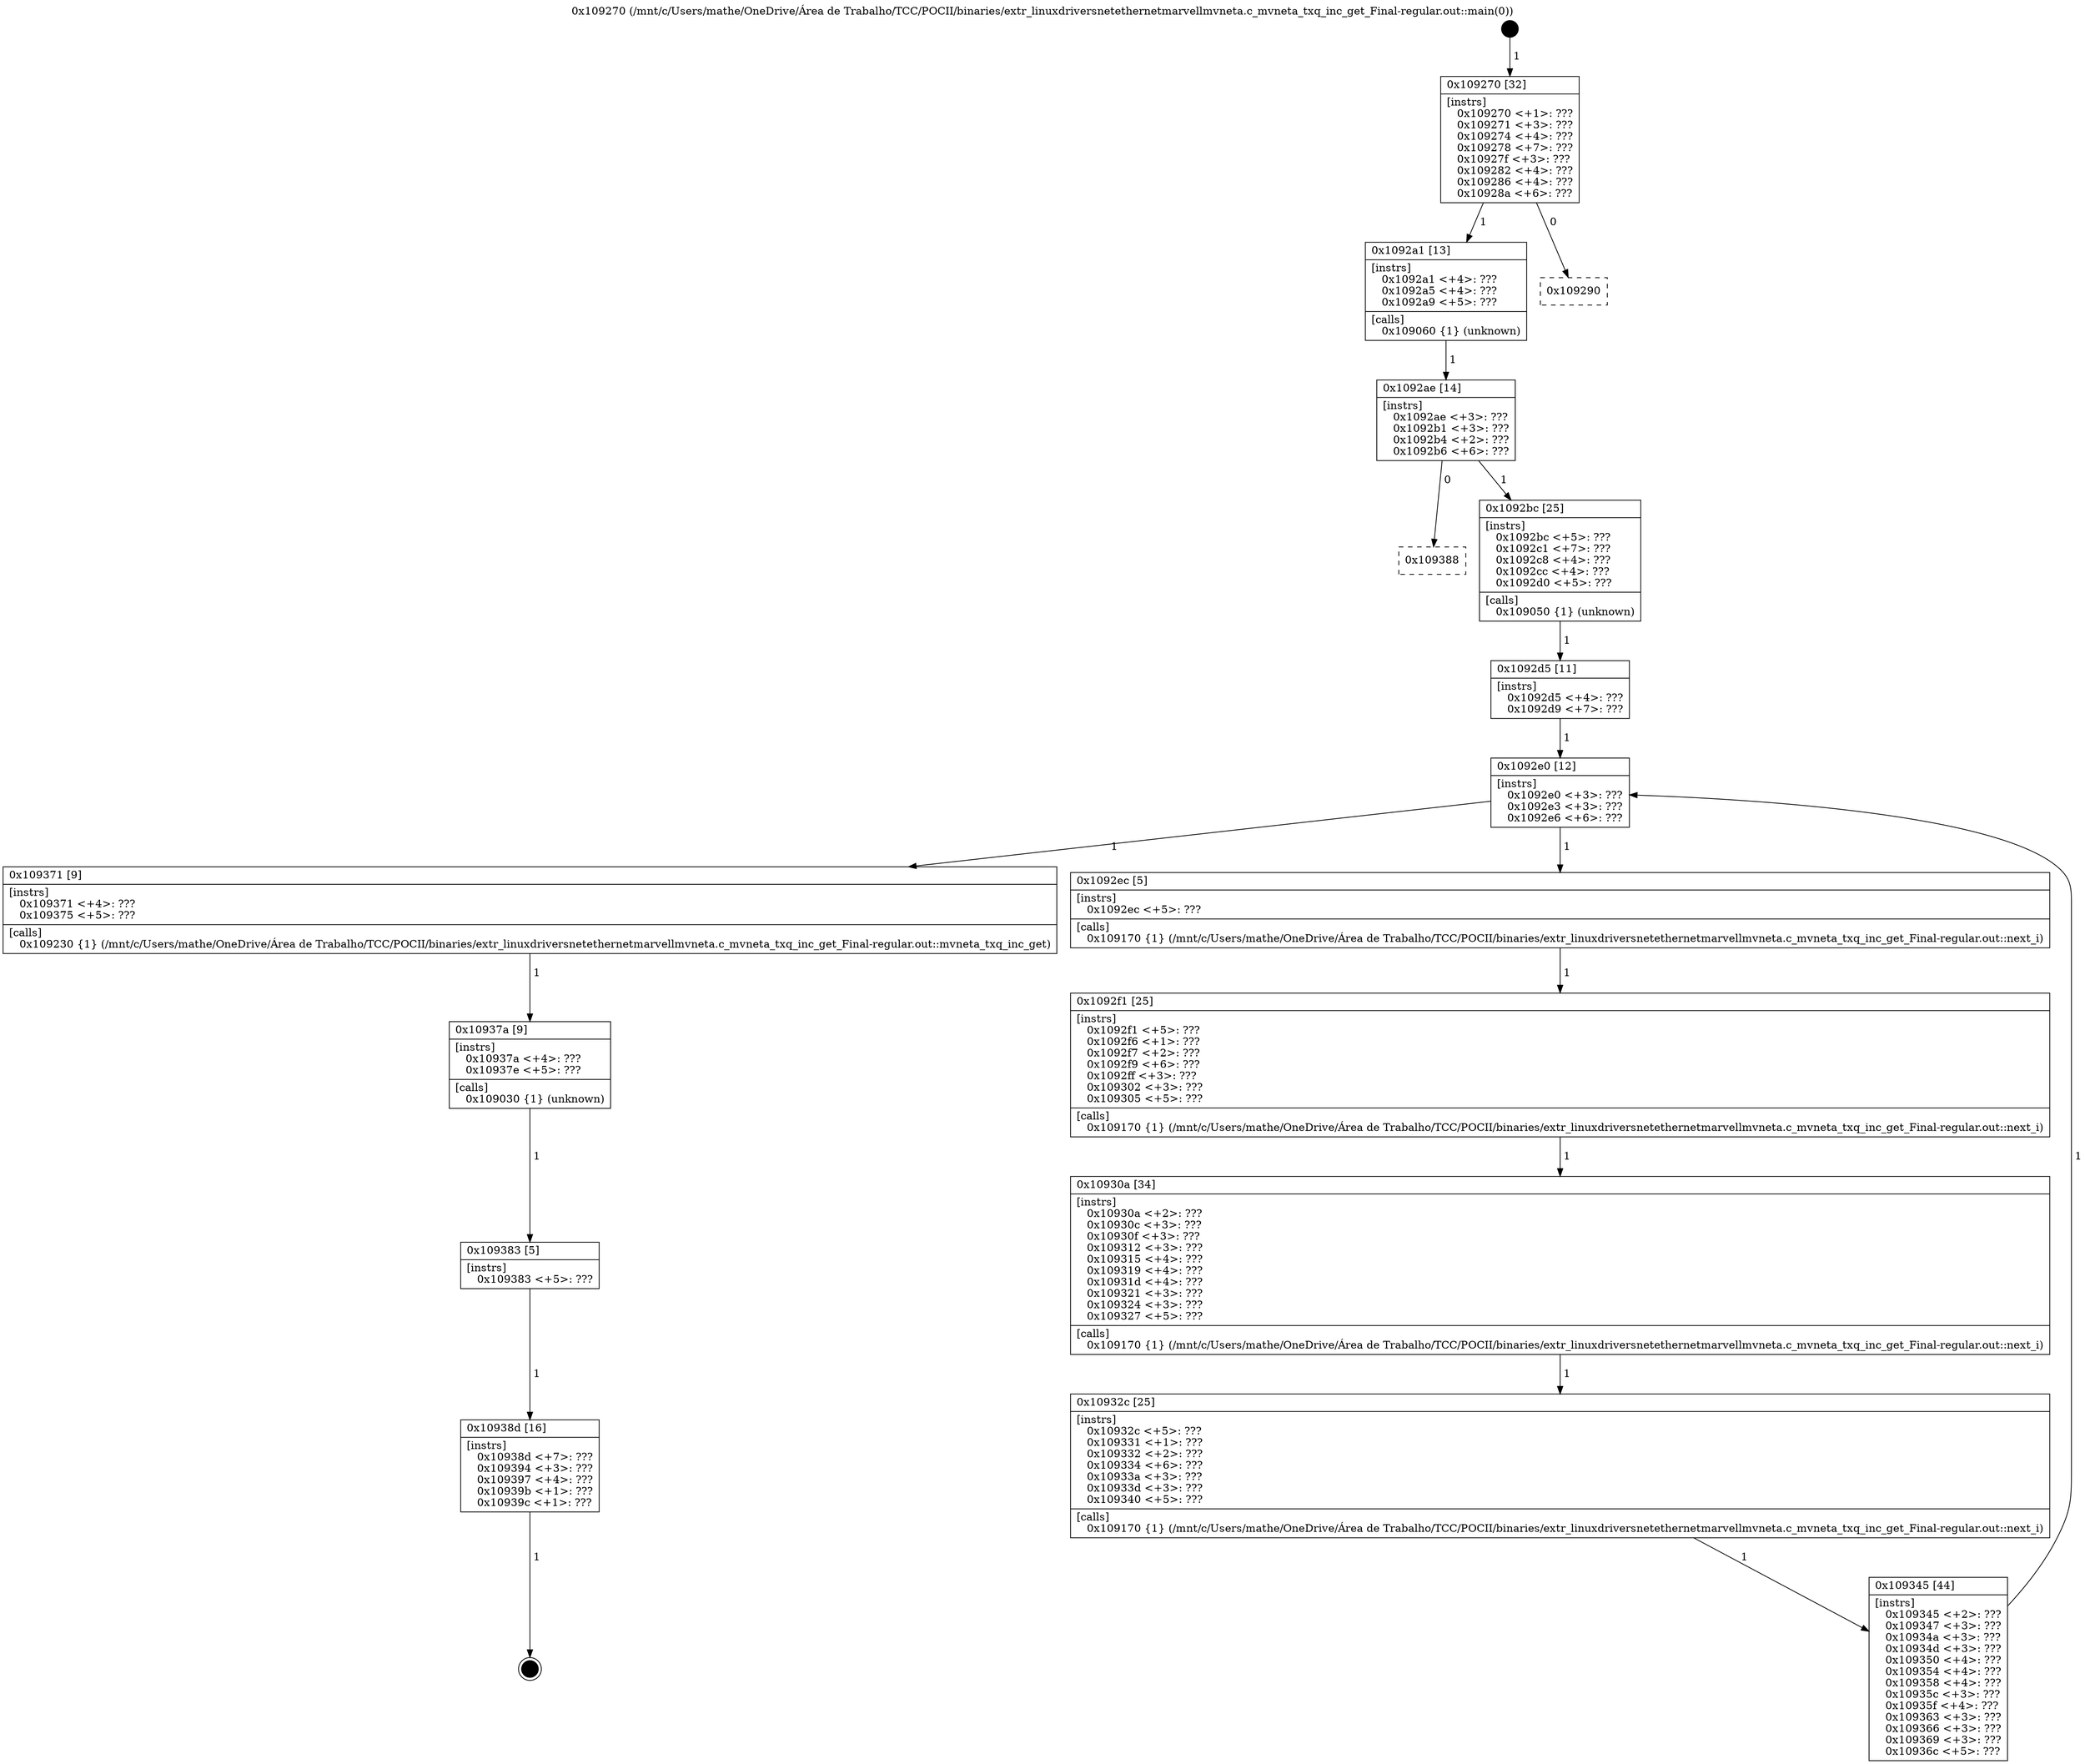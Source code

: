 digraph "0x109270" {
  label = "0x109270 (/mnt/c/Users/mathe/OneDrive/Área de Trabalho/TCC/POCII/binaries/extr_linuxdriversnetethernetmarvellmvneta.c_mvneta_txq_inc_get_Final-regular.out::main(0))"
  labelloc = "t"
  node[shape=record]

  Entry [label="",width=0.3,height=0.3,shape=circle,fillcolor=black,style=filled]
  "0x109270" [label="{
     0x109270 [32]\l
     | [instrs]\l
     &nbsp;&nbsp;0x109270 \<+1\>: ???\l
     &nbsp;&nbsp;0x109271 \<+3\>: ???\l
     &nbsp;&nbsp;0x109274 \<+4\>: ???\l
     &nbsp;&nbsp;0x109278 \<+7\>: ???\l
     &nbsp;&nbsp;0x10927f \<+3\>: ???\l
     &nbsp;&nbsp;0x109282 \<+4\>: ???\l
     &nbsp;&nbsp;0x109286 \<+4\>: ???\l
     &nbsp;&nbsp;0x10928a \<+6\>: ???\l
  }"]
  "0x1092a1" [label="{
     0x1092a1 [13]\l
     | [instrs]\l
     &nbsp;&nbsp;0x1092a1 \<+4\>: ???\l
     &nbsp;&nbsp;0x1092a5 \<+4\>: ???\l
     &nbsp;&nbsp;0x1092a9 \<+5\>: ???\l
     | [calls]\l
     &nbsp;&nbsp;0x109060 \{1\} (unknown)\l
  }"]
  "0x109290" [label="{
     0x109290\l
  }", style=dashed]
  "0x1092ae" [label="{
     0x1092ae [14]\l
     | [instrs]\l
     &nbsp;&nbsp;0x1092ae \<+3\>: ???\l
     &nbsp;&nbsp;0x1092b1 \<+3\>: ???\l
     &nbsp;&nbsp;0x1092b4 \<+2\>: ???\l
     &nbsp;&nbsp;0x1092b6 \<+6\>: ???\l
  }"]
  "0x109388" [label="{
     0x109388\l
  }", style=dashed]
  "0x1092bc" [label="{
     0x1092bc [25]\l
     | [instrs]\l
     &nbsp;&nbsp;0x1092bc \<+5\>: ???\l
     &nbsp;&nbsp;0x1092c1 \<+7\>: ???\l
     &nbsp;&nbsp;0x1092c8 \<+4\>: ???\l
     &nbsp;&nbsp;0x1092cc \<+4\>: ???\l
     &nbsp;&nbsp;0x1092d0 \<+5\>: ???\l
     | [calls]\l
     &nbsp;&nbsp;0x109050 \{1\} (unknown)\l
  }"]
  Exit [label="",width=0.3,height=0.3,shape=circle,fillcolor=black,style=filled,peripheries=2]
  "0x1092e0" [label="{
     0x1092e0 [12]\l
     | [instrs]\l
     &nbsp;&nbsp;0x1092e0 \<+3\>: ???\l
     &nbsp;&nbsp;0x1092e3 \<+3\>: ???\l
     &nbsp;&nbsp;0x1092e6 \<+6\>: ???\l
  }"]
  "0x109371" [label="{
     0x109371 [9]\l
     | [instrs]\l
     &nbsp;&nbsp;0x109371 \<+4\>: ???\l
     &nbsp;&nbsp;0x109375 \<+5\>: ???\l
     | [calls]\l
     &nbsp;&nbsp;0x109230 \{1\} (/mnt/c/Users/mathe/OneDrive/Área de Trabalho/TCC/POCII/binaries/extr_linuxdriversnetethernetmarvellmvneta.c_mvneta_txq_inc_get_Final-regular.out::mvneta_txq_inc_get)\l
  }"]
  "0x1092ec" [label="{
     0x1092ec [5]\l
     | [instrs]\l
     &nbsp;&nbsp;0x1092ec \<+5\>: ???\l
     | [calls]\l
     &nbsp;&nbsp;0x109170 \{1\} (/mnt/c/Users/mathe/OneDrive/Área de Trabalho/TCC/POCII/binaries/extr_linuxdriversnetethernetmarvellmvneta.c_mvneta_txq_inc_get_Final-regular.out::next_i)\l
  }"]
  "0x1092f1" [label="{
     0x1092f1 [25]\l
     | [instrs]\l
     &nbsp;&nbsp;0x1092f1 \<+5\>: ???\l
     &nbsp;&nbsp;0x1092f6 \<+1\>: ???\l
     &nbsp;&nbsp;0x1092f7 \<+2\>: ???\l
     &nbsp;&nbsp;0x1092f9 \<+6\>: ???\l
     &nbsp;&nbsp;0x1092ff \<+3\>: ???\l
     &nbsp;&nbsp;0x109302 \<+3\>: ???\l
     &nbsp;&nbsp;0x109305 \<+5\>: ???\l
     | [calls]\l
     &nbsp;&nbsp;0x109170 \{1\} (/mnt/c/Users/mathe/OneDrive/Área de Trabalho/TCC/POCII/binaries/extr_linuxdriversnetethernetmarvellmvneta.c_mvneta_txq_inc_get_Final-regular.out::next_i)\l
  }"]
  "0x10930a" [label="{
     0x10930a [34]\l
     | [instrs]\l
     &nbsp;&nbsp;0x10930a \<+2\>: ???\l
     &nbsp;&nbsp;0x10930c \<+3\>: ???\l
     &nbsp;&nbsp;0x10930f \<+3\>: ???\l
     &nbsp;&nbsp;0x109312 \<+3\>: ???\l
     &nbsp;&nbsp;0x109315 \<+4\>: ???\l
     &nbsp;&nbsp;0x109319 \<+4\>: ???\l
     &nbsp;&nbsp;0x10931d \<+4\>: ???\l
     &nbsp;&nbsp;0x109321 \<+3\>: ???\l
     &nbsp;&nbsp;0x109324 \<+3\>: ???\l
     &nbsp;&nbsp;0x109327 \<+5\>: ???\l
     | [calls]\l
     &nbsp;&nbsp;0x109170 \{1\} (/mnt/c/Users/mathe/OneDrive/Área de Trabalho/TCC/POCII/binaries/extr_linuxdriversnetethernetmarvellmvneta.c_mvneta_txq_inc_get_Final-regular.out::next_i)\l
  }"]
  "0x10932c" [label="{
     0x10932c [25]\l
     | [instrs]\l
     &nbsp;&nbsp;0x10932c \<+5\>: ???\l
     &nbsp;&nbsp;0x109331 \<+1\>: ???\l
     &nbsp;&nbsp;0x109332 \<+2\>: ???\l
     &nbsp;&nbsp;0x109334 \<+6\>: ???\l
     &nbsp;&nbsp;0x10933a \<+3\>: ???\l
     &nbsp;&nbsp;0x10933d \<+3\>: ???\l
     &nbsp;&nbsp;0x109340 \<+5\>: ???\l
     | [calls]\l
     &nbsp;&nbsp;0x109170 \{1\} (/mnt/c/Users/mathe/OneDrive/Área de Trabalho/TCC/POCII/binaries/extr_linuxdriversnetethernetmarvellmvneta.c_mvneta_txq_inc_get_Final-regular.out::next_i)\l
  }"]
  "0x109345" [label="{
     0x109345 [44]\l
     | [instrs]\l
     &nbsp;&nbsp;0x109345 \<+2\>: ???\l
     &nbsp;&nbsp;0x109347 \<+3\>: ???\l
     &nbsp;&nbsp;0x10934a \<+3\>: ???\l
     &nbsp;&nbsp;0x10934d \<+3\>: ???\l
     &nbsp;&nbsp;0x109350 \<+4\>: ???\l
     &nbsp;&nbsp;0x109354 \<+4\>: ???\l
     &nbsp;&nbsp;0x109358 \<+4\>: ???\l
     &nbsp;&nbsp;0x10935c \<+3\>: ???\l
     &nbsp;&nbsp;0x10935f \<+4\>: ???\l
     &nbsp;&nbsp;0x109363 \<+3\>: ???\l
     &nbsp;&nbsp;0x109366 \<+3\>: ???\l
     &nbsp;&nbsp;0x109369 \<+3\>: ???\l
     &nbsp;&nbsp;0x10936c \<+5\>: ???\l
  }"]
  "0x1092d5" [label="{
     0x1092d5 [11]\l
     | [instrs]\l
     &nbsp;&nbsp;0x1092d5 \<+4\>: ???\l
     &nbsp;&nbsp;0x1092d9 \<+7\>: ???\l
  }"]
  "0x10937a" [label="{
     0x10937a [9]\l
     | [instrs]\l
     &nbsp;&nbsp;0x10937a \<+4\>: ???\l
     &nbsp;&nbsp;0x10937e \<+5\>: ???\l
     | [calls]\l
     &nbsp;&nbsp;0x109030 \{1\} (unknown)\l
  }"]
  "0x109383" [label="{
     0x109383 [5]\l
     | [instrs]\l
     &nbsp;&nbsp;0x109383 \<+5\>: ???\l
  }"]
  "0x10938d" [label="{
     0x10938d [16]\l
     | [instrs]\l
     &nbsp;&nbsp;0x10938d \<+7\>: ???\l
     &nbsp;&nbsp;0x109394 \<+3\>: ???\l
     &nbsp;&nbsp;0x109397 \<+4\>: ???\l
     &nbsp;&nbsp;0x10939b \<+1\>: ???\l
     &nbsp;&nbsp;0x10939c \<+1\>: ???\l
  }"]
  Entry -> "0x109270" [label=" 1"]
  "0x109270" -> "0x1092a1" [label=" 1"]
  "0x109270" -> "0x109290" [label=" 0"]
  "0x1092a1" -> "0x1092ae" [label=" 1"]
  "0x1092ae" -> "0x109388" [label=" 0"]
  "0x1092ae" -> "0x1092bc" [label=" 1"]
  "0x10938d" -> Exit [label=" 1"]
  "0x1092bc" -> "0x1092d5" [label=" 1"]
  "0x1092e0" -> "0x109371" [label=" 1"]
  "0x1092e0" -> "0x1092ec" [label=" 1"]
  "0x1092ec" -> "0x1092f1" [label=" 1"]
  "0x1092f1" -> "0x10930a" [label=" 1"]
  "0x10930a" -> "0x10932c" [label=" 1"]
  "0x10932c" -> "0x109345" [label=" 1"]
  "0x1092d5" -> "0x1092e0" [label=" 1"]
  "0x109345" -> "0x1092e0" [label=" 1"]
  "0x109371" -> "0x10937a" [label=" 1"]
  "0x10937a" -> "0x109383" [label=" 1"]
  "0x109383" -> "0x10938d" [label=" 1"]
}
